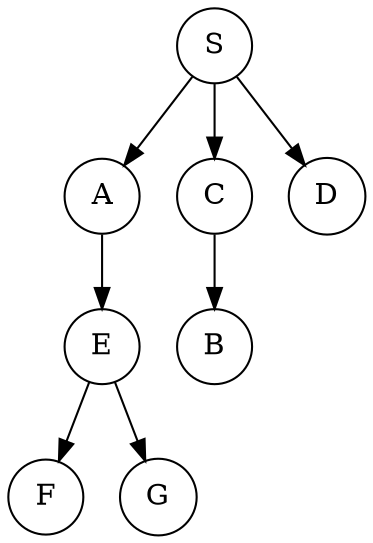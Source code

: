 digraph
{
	1->2;
	1->3;
	1->4;
	3->5;
	2->6;
	6->7;
	6->8;

	7[shape="circle",label="F"];
	8[shape="circle",label="G"];
	6[shape="circle",label="E"];
	2[shape="circle",label="A"];
	5[shape="circle",label="B"];
	3[shape="circle",label="C"];
	4[shape="circle",label="D"];
	1[shape="circle",label="S"];
}